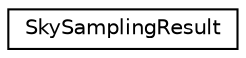 digraph "Graphical Class Hierarchy"
{
 // LATEX_PDF_SIZE
  edge [fontname="Helvetica",fontsize="10",labelfontname="Helvetica",labelfontsize="10"];
  node [fontname="Helvetica",fontsize="10",shape=record];
  rankdir="LR";
  Node0 [label="SkySamplingResult",height=0.2,width=0.4,color="black", fillcolor="white", style="filled",URL="$struct_sky_sampling_result.html",tooltip=" "];
}
